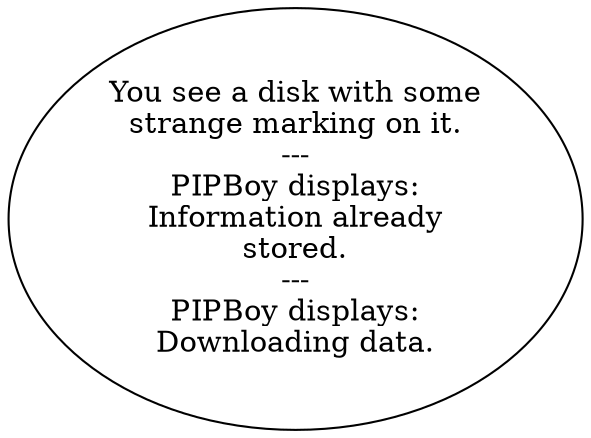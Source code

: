 digraph MUTDISK {
  "start" [style=filled       fillcolor="#FFFFFF"       color="#000000"]
  "start" [label="You see a disk with some\nstrange marking on it.\n---\nPIPBoy displays:\nInformation already\nstored.\n---\nPIPBoy displays:\nDownloading data."]
}